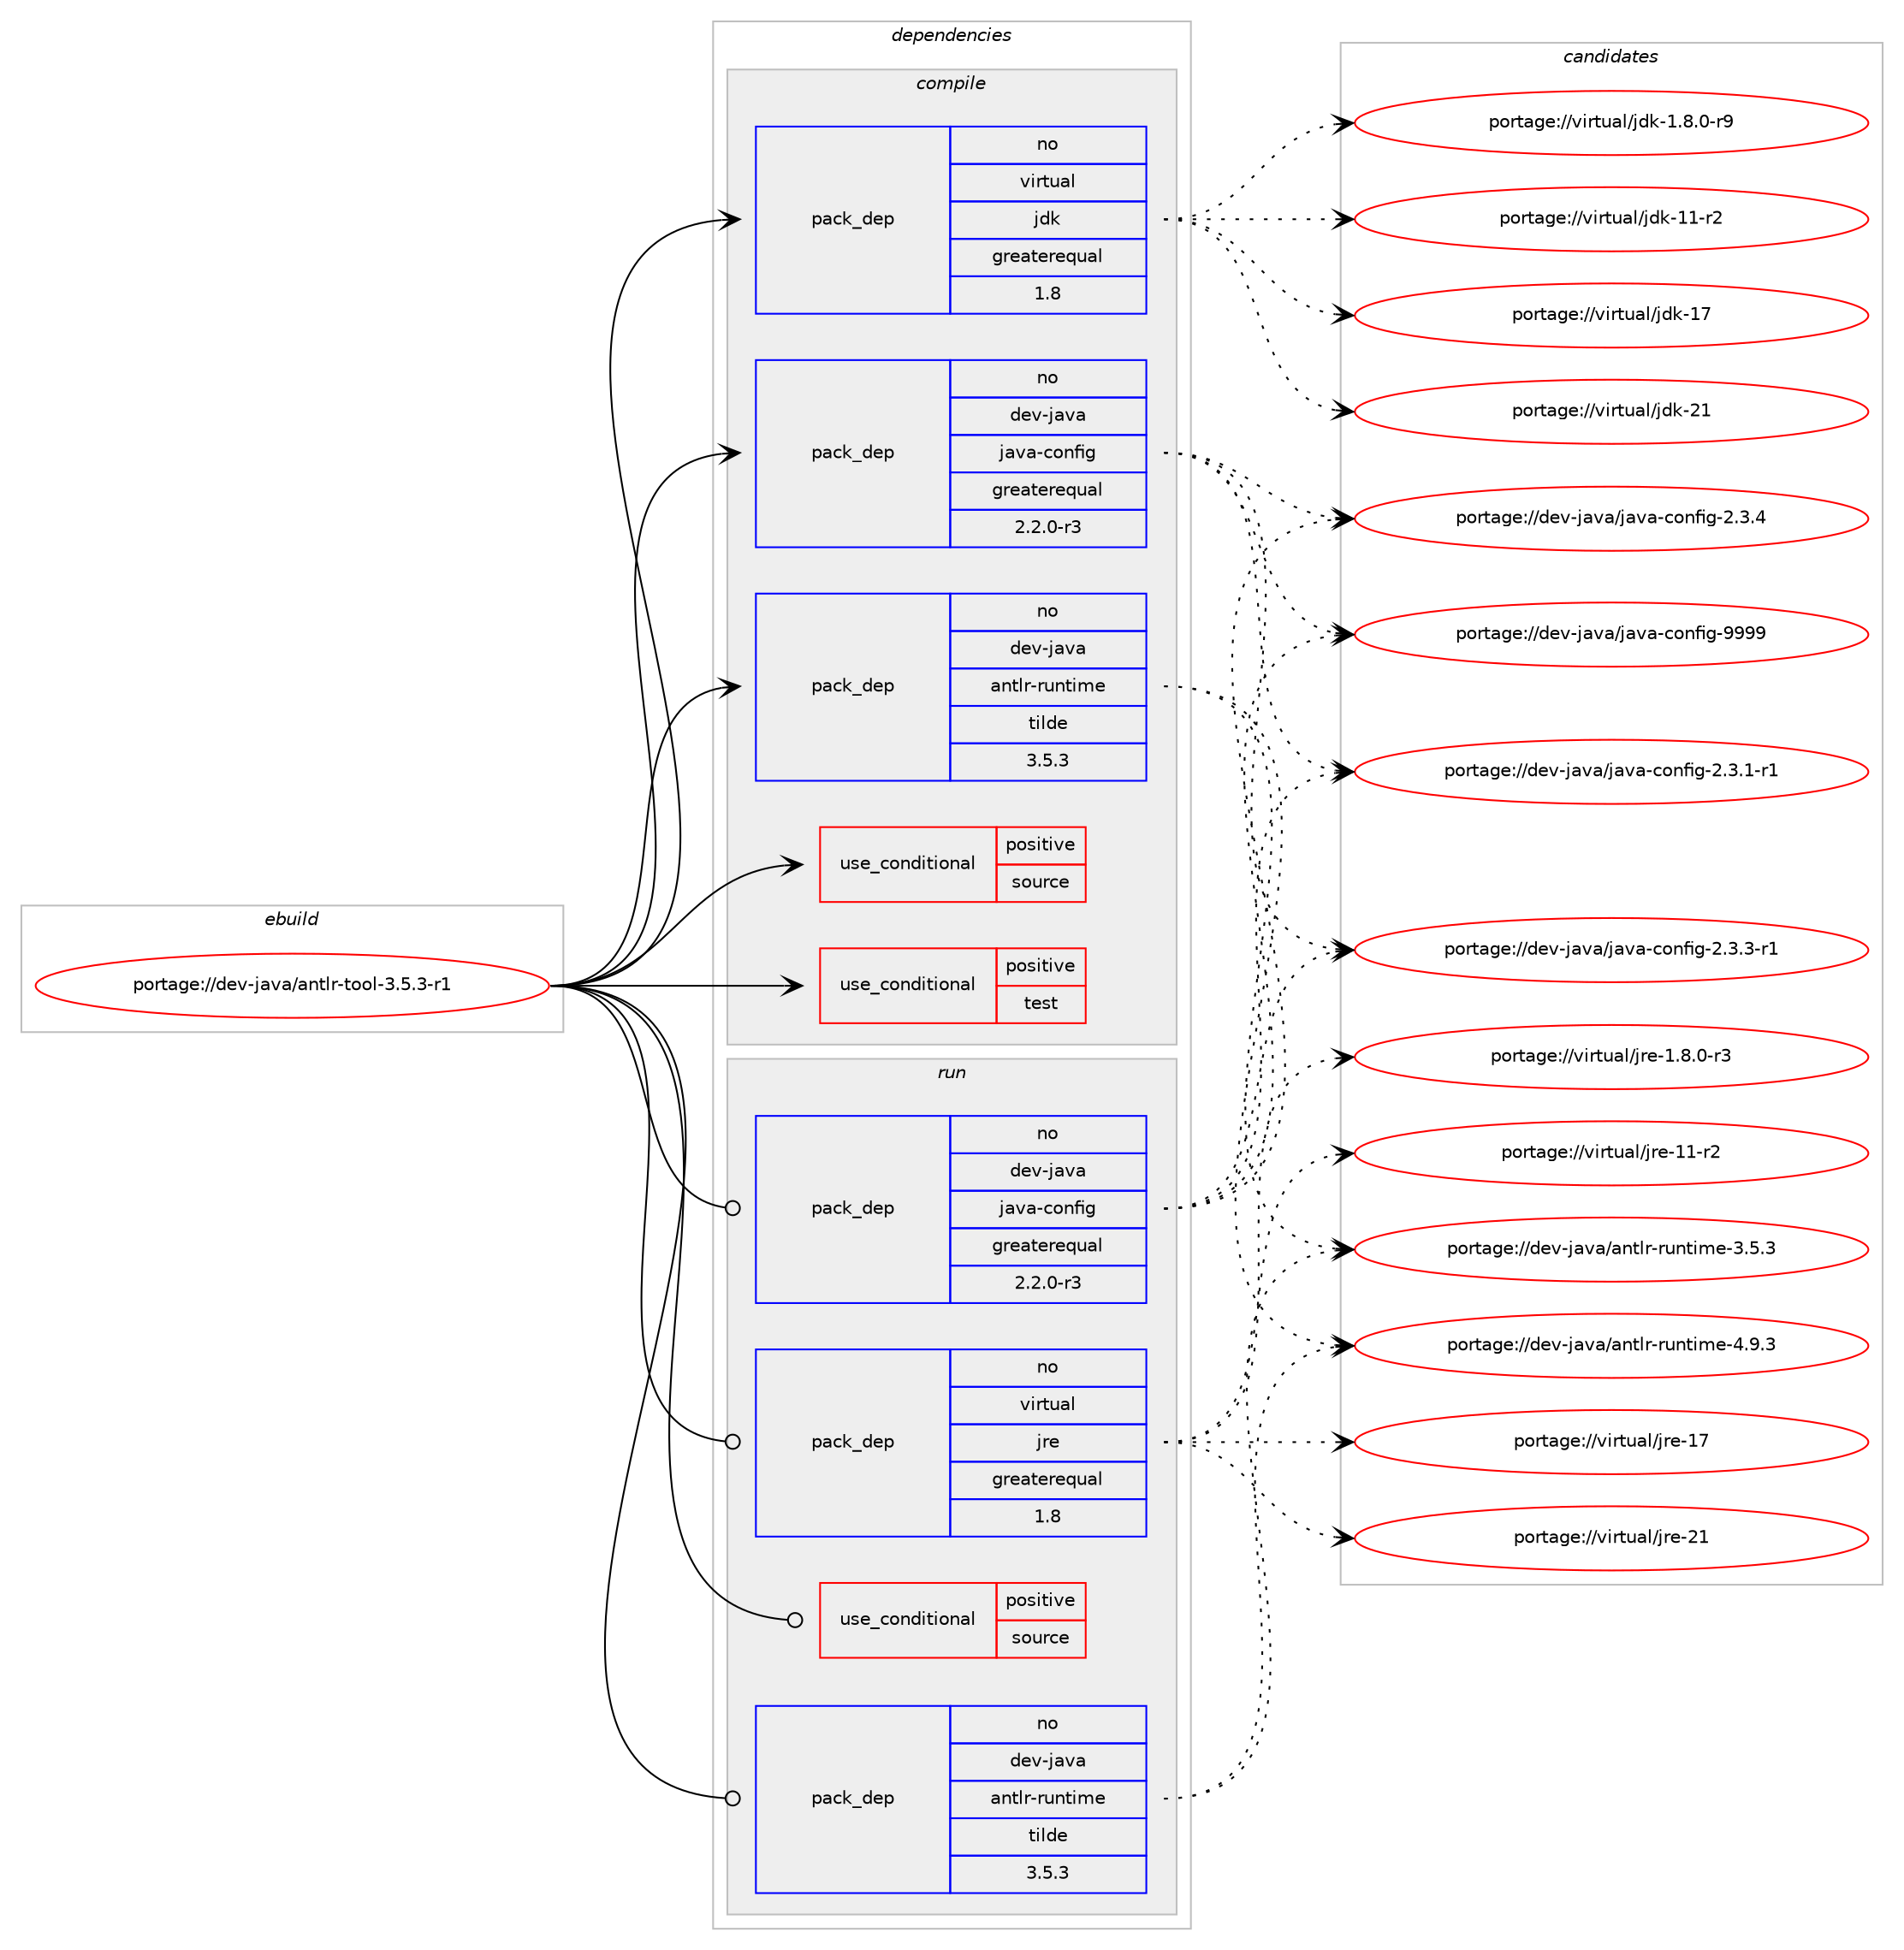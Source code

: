 digraph prolog {

# *************
# Graph options
# *************

newrank=true;
concentrate=true;
compound=true;
graph [rankdir=LR,fontname=Helvetica,fontsize=10,ranksep=1.5];#, ranksep=2.5, nodesep=0.2];
edge  [arrowhead=vee];
node  [fontname=Helvetica,fontsize=10];

# **********
# The ebuild
# **********

subgraph cluster_leftcol {
color=gray;
rank=same;
label=<<i>ebuild</i>>;
id [label="portage://dev-java/antlr-tool-3.5.3-r1", color=red, width=4, href="../dev-java/antlr-tool-3.5.3-r1.svg"];
}

# ****************
# The dependencies
# ****************

subgraph cluster_midcol {
color=gray;
label=<<i>dependencies</i>>;
subgraph cluster_compile {
fillcolor="#eeeeee";
style=filled;
label=<<i>compile</i>>;
subgraph cond20841 {
dependency46835 [label=<<TABLE BORDER="0" CELLBORDER="1" CELLSPACING="0" CELLPADDING="4"><TR><TD ROWSPAN="3" CELLPADDING="10">use_conditional</TD></TR><TR><TD>positive</TD></TR><TR><TD>source</TD></TR></TABLE>>, shape=none, color=red];
# *** BEGIN UNKNOWN DEPENDENCY TYPE (TODO) ***
# dependency46835 -> package_dependency(portage://dev-java/antlr-tool-3.5.3-r1,install,no,app-arch,zip,none,[,,],[],[])
# *** END UNKNOWN DEPENDENCY TYPE (TODO) ***

}
id:e -> dependency46835:w [weight=20,style="solid",arrowhead="vee"];
subgraph cond20842 {
dependency46836 [label=<<TABLE BORDER="0" CELLBORDER="1" CELLSPACING="0" CELLPADDING="4"><TR><TD ROWSPAN="3" CELLPADDING="10">use_conditional</TD></TR><TR><TD>positive</TD></TR><TR><TD>test</TD></TR></TABLE>>, shape=none, color=red];
# *** BEGIN UNKNOWN DEPENDENCY TYPE (TODO) ***
# dependency46836 -> package_dependency(portage://dev-java/antlr-tool-3.5.3-r1,install,no,dev-java,junit,none,[,,],[slot(4)],[])
# *** END UNKNOWN DEPENDENCY TYPE (TODO) ***

}
id:e -> dependency46836:w [weight=20,style="solid",arrowhead="vee"];
subgraph pack24970 {
dependency46837 [label=<<TABLE BORDER="0" CELLBORDER="1" CELLSPACING="0" CELLPADDING="4" WIDTH="220"><TR><TD ROWSPAN="6" CELLPADDING="30">pack_dep</TD></TR><TR><TD WIDTH="110">no</TD></TR><TR><TD>dev-java</TD></TR><TR><TD>antlr-runtime</TD></TR><TR><TD>tilde</TD></TR><TR><TD>3.5.3</TD></TR></TABLE>>, shape=none, color=blue];
}
id:e -> dependency46837:w [weight=20,style="solid",arrowhead="vee"];
subgraph pack24971 {
dependency46838 [label=<<TABLE BORDER="0" CELLBORDER="1" CELLSPACING="0" CELLPADDING="4" WIDTH="220"><TR><TD ROWSPAN="6" CELLPADDING="30">pack_dep</TD></TR><TR><TD WIDTH="110">no</TD></TR><TR><TD>dev-java</TD></TR><TR><TD>java-config</TD></TR><TR><TD>greaterequal</TD></TR><TR><TD>2.2.0-r3</TD></TR></TABLE>>, shape=none, color=blue];
}
id:e -> dependency46838:w [weight=20,style="solid",arrowhead="vee"];
# *** BEGIN UNKNOWN DEPENDENCY TYPE (TODO) ***
# id -> package_dependency(portage://dev-java/antlr-tool-3.5.3-r1,install,no,dev-java,stringtemplate,none,[,,],[slot(4)],[])
# *** END UNKNOWN DEPENDENCY TYPE (TODO) ***

subgraph pack24972 {
dependency46839 [label=<<TABLE BORDER="0" CELLBORDER="1" CELLSPACING="0" CELLPADDING="4" WIDTH="220"><TR><TD ROWSPAN="6" CELLPADDING="30">pack_dep</TD></TR><TR><TD WIDTH="110">no</TD></TR><TR><TD>virtual</TD></TR><TR><TD>jdk</TD></TR><TR><TD>greaterequal</TD></TR><TR><TD>1.8</TD></TR></TABLE>>, shape=none, color=blue];
}
id:e -> dependency46839:w [weight=20,style="solid",arrowhead="vee"];
}
subgraph cluster_compileandrun {
fillcolor="#eeeeee";
style=filled;
label=<<i>compile and run</i>>;
}
subgraph cluster_run {
fillcolor="#eeeeee";
style=filled;
label=<<i>run</i>>;
subgraph cond20843 {
dependency46840 [label=<<TABLE BORDER="0" CELLBORDER="1" CELLSPACING="0" CELLPADDING="4"><TR><TD ROWSPAN="3" CELLPADDING="10">use_conditional</TD></TR><TR><TD>positive</TD></TR><TR><TD>source</TD></TR></TABLE>>, shape=none, color=red];
# *** BEGIN UNKNOWN DEPENDENCY TYPE (TODO) ***
# dependency46840 -> package_dependency(portage://dev-java/antlr-tool-3.5.3-r1,run,no,app-arch,zip,none,[,,],[],[])
# *** END UNKNOWN DEPENDENCY TYPE (TODO) ***

}
id:e -> dependency46840:w [weight=20,style="solid",arrowhead="odot"];
subgraph pack24973 {
dependency46841 [label=<<TABLE BORDER="0" CELLBORDER="1" CELLSPACING="0" CELLPADDING="4" WIDTH="220"><TR><TD ROWSPAN="6" CELLPADDING="30">pack_dep</TD></TR><TR><TD WIDTH="110">no</TD></TR><TR><TD>dev-java</TD></TR><TR><TD>antlr-runtime</TD></TR><TR><TD>tilde</TD></TR><TR><TD>3.5.3</TD></TR></TABLE>>, shape=none, color=blue];
}
id:e -> dependency46841:w [weight=20,style="solid",arrowhead="odot"];
subgraph pack24974 {
dependency46842 [label=<<TABLE BORDER="0" CELLBORDER="1" CELLSPACING="0" CELLPADDING="4" WIDTH="220"><TR><TD ROWSPAN="6" CELLPADDING="30">pack_dep</TD></TR><TR><TD WIDTH="110">no</TD></TR><TR><TD>dev-java</TD></TR><TR><TD>java-config</TD></TR><TR><TD>greaterequal</TD></TR><TR><TD>2.2.0-r3</TD></TR></TABLE>>, shape=none, color=blue];
}
id:e -> dependency46842:w [weight=20,style="solid",arrowhead="odot"];
# *** BEGIN UNKNOWN DEPENDENCY TYPE (TODO) ***
# id -> package_dependency(portage://dev-java/antlr-tool-3.5.3-r1,run,no,dev-java,stringtemplate,none,[,,],[slot(4)],[])
# *** END UNKNOWN DEPENDENCY TYPE (TODO) ***

subgraph pack24975 {
dependency46843 [label=<<TABLE BORDER="0" CELLBORDER="1" CELLSPACING="0" CELLPADDING="4" WIDTH="220"><TR><TD ROWSPAN="6" CELLPADDING="30">pack_dep</TD></TR><TR><TD WIDTH="110">no</TD></TR><TR><TD>virtual</TD></TR><TR><TD>jre</TD></TR><TR><TD>greaterequal</TD></TR><TR><TD>1.8</TD></TR></TABLE>>, shape=none, color=blue];
}
id:e -> dependency46843:w [weight=20,style="solid",arrowhead="odot"];
}
}

# **************
# The candidates
# **************

subgraph cluster_choices {
rank=same;
color=gray;
label=<<i>candidates</i>>;

subgraph choice24970 {
color=black;
nodesep=1;
choice100101118451069711897479711011610811445114117110116105109101455146534651 [label="portage://dev-java/antlr-runtime-3.5.3", color=red, width=4,href="../dev-java/antlr-runtime-3.5.3.svg"];
choice100101118451069711897479711011610811445114117110116105109101455246574651 [label="portage://dev-java/antlr-runtime-4.9.3", color=red, width=4,href="../dev-java/antlr-runtime-4.9.3.svg"];
dependency46837:e -> choice100101118451069711897479711011610811445114117110116105109101455146534651:w [style=dotted,weight="100"];
dependency46837:e -> choice100101118451069711897479711011610811445114117110116105109101455246574651:w [style=dotted,weight="100"];
}
subgraph choice24971 {
color=black;
nodesep=1;
choice10010111845106971189747106971189745991111101021051034550465146494511449 [label="portage://dev-java/java-config-2.3.1-r1", color=red, width=4,href="../dev-java/java-config-2.3.1-r1.svg"];
choice10010111845106971189747106971189745991111101021051034550465146514511449 [label="portage://dev-java/java-config-2.3.3-r1", color=red, width=4,href="../dev-java/java-config-2.3.3-r1.svg"];
choice1001011184510697118974710697118974599111110102105103455046514652 [label="portage://dev-java/java-config-2.3.4", color=red, width=4,href="../dev-java/java-config-2.3.4.svg"];
choice10010111845106971189747106971189745991111101021051034557575757 [label="portage://dev-java/java-config-9999", color=red, width=4,href="../dev-java/java-config-9999.svg"];
dependency46838:e -> choice10010111845106971189747106971189745991111101021051034550465146494511449:w [style=dotted,weight="100"];
dependency46838:e -> choice10010111845106971189747106971189745991111101021051034550465146514511449:w [style=dotted,weight="100"];
dependency46838:e -> choice1001011184510697118974710697118974599111110102105103455046514652:w [style=dotted,weight="100"];
dependency46838:e -> choice10010111845106971189747106971189745991111101021051034557575757:w [style=dotted,weight="100"];
}
subgraph choice24972 {
color=black;
nodesep=1;
choice11810511411611797108471061001074549465646484511457 [label="portage://virtual/jdk-1.8.0-r9", color=red, width=4,href="../virtual/jdk-1.8.0-r9.svg"];
choice11810511411611797108471061001074549494511450 [label="portage://virtual/jdk-11-r2", color=red, width=4,href="../virtual/jdk-11-r2.svg"];
choice1181051141161179710847106100107454955 [label="portage://virtual/jdk-17", color=red, width=4,href="../virtual/jdk-17.svg"];
choice1181051141161179710847106100107455049 [label="portage://virtual/jdk-21", color=red, width=4,href="../virtual/jdk-21.svg"];
dependency46839:e -> choice11810511411611797108471061001074549465646484511457:w [style=dotted,weight="100"];
dependency46839:e -> choice11810511411611797108471061001074549494511450:w [style=dotted,weight="100"];
dependency46839:e -> choice1181051141161179710847106100107454955:w [style=dotted,weight="100"];
dependency46839:e -> choice1181051141161179710847106100107455049:w [style=dotted,weight="100"];
}
subgraph choice24973 {
color=black;
nodesep=1;
choice100101118451069711897479711011610811445114117110116105109101455146534651 [label="portage://dev-java/antlr-runtime-3.5.3", color=red, width=4,href="../dev-java/antlr-runtime-3.5.3.svg"];
choice100101118451069711897479711011610811445114117110116105109101455246574651 [label="portage://dev-java/antlr-runtime-4.9.3", color=red, width=4,href="../dev-java/antlr-runtime-4.9.3.svg"];
dependency46841:e -> choice100101118451069711897479711011610811445114117110116105109101455146534651:w [style=dotted,weight="100"];
dependency46841:e -> choice100101118451069711897479711011610811445114117110116105109101455246574651:w [style=dotted,weight="100"];
}
subgraph choice24974 {
color=black;
nodesep=1;
choice10010111845106971189747106971189745991111101021051034550465146494511449 [label="portage://dev-java/java-config-2.3.1-r1", color=red, width=4,href="../dev-java/java-config-2.3.1-r1.svg"];
choice10010111845106971189747106971189745991111101021051034550465146514511449 [label="portage://dev-java/java-config-2.3.3-r1", color=red, width=4,href="../dev-java/java-config-2.3.3-r1.svg"];
choice1001011184510697118974710697118974599111110102105103455046514652 [label="portage://dev-java/java-config-2.3.4", color=red, width=4,href="../dev-java/java-config-2.3.4.svg"];
choice10010111845106971189747106971189745991111101021051034557575757 [label="portage://dev-java/java-config-9999", color=red, width=4,href="../dev-java/java-config-9999.svg"];
dependency46842:e -> choice10010111845106971189747106971189745991111101021051034550465146494511449:w [style=dotted,weight="100"];
dependency46842:e -> choice10010111845106971189747106971189745991111101021051034550465146514511449:w [style=dotted,weight="100"];
dependency46842:e -> choice1001011184510697118974710697118974599111110102105103455046514652:w [style=dotted,weight="100"];
dependency46842:e -> choice10010111845106971189747106971189745991111101021051034557575757:w [style=dotted,weight="100"];
}
subgraph choice24975 {
color=black;
nodesep=1;
choice11810511411611797108471061141014549465646484511451 [label="portage://virtual/jre-1.8.0-r3", color=red, width=4,href="../virtual/jre-1.8.0-r3.svg"];
choice11810511411611797108471061141014549494511450 [label="portage://virtual/jre-11-r2", color=red, width=4,href="../virtual/jre-11-r2.svg"];
choice1181051141161179710847106114101454955 [label="portage://virtual/jre-17", color=red, width=4,href="../virtual/jre-17.svg"];
choice1181051141161179710847106114101455049 [label="portage://virtual/jre-21", color=red, width=4,href="../virtual/jre-21.svg"];
dependency46843:e -> choice11810511411611797108471061141014549465646484511451:w [style=dotted,weight="100"];
dependency46843:e -> choice11810511411611797108471061141014549494511450:w [style=dotted,weight="100"];
dependency46843:e -> choice1181051141161179710847106114101454955:w [style=dotted,weight="100"];
dependency46843:e -> choice1181051141161179710847106114101455049:w [style=dotted,weight="100"];
}
}

}
